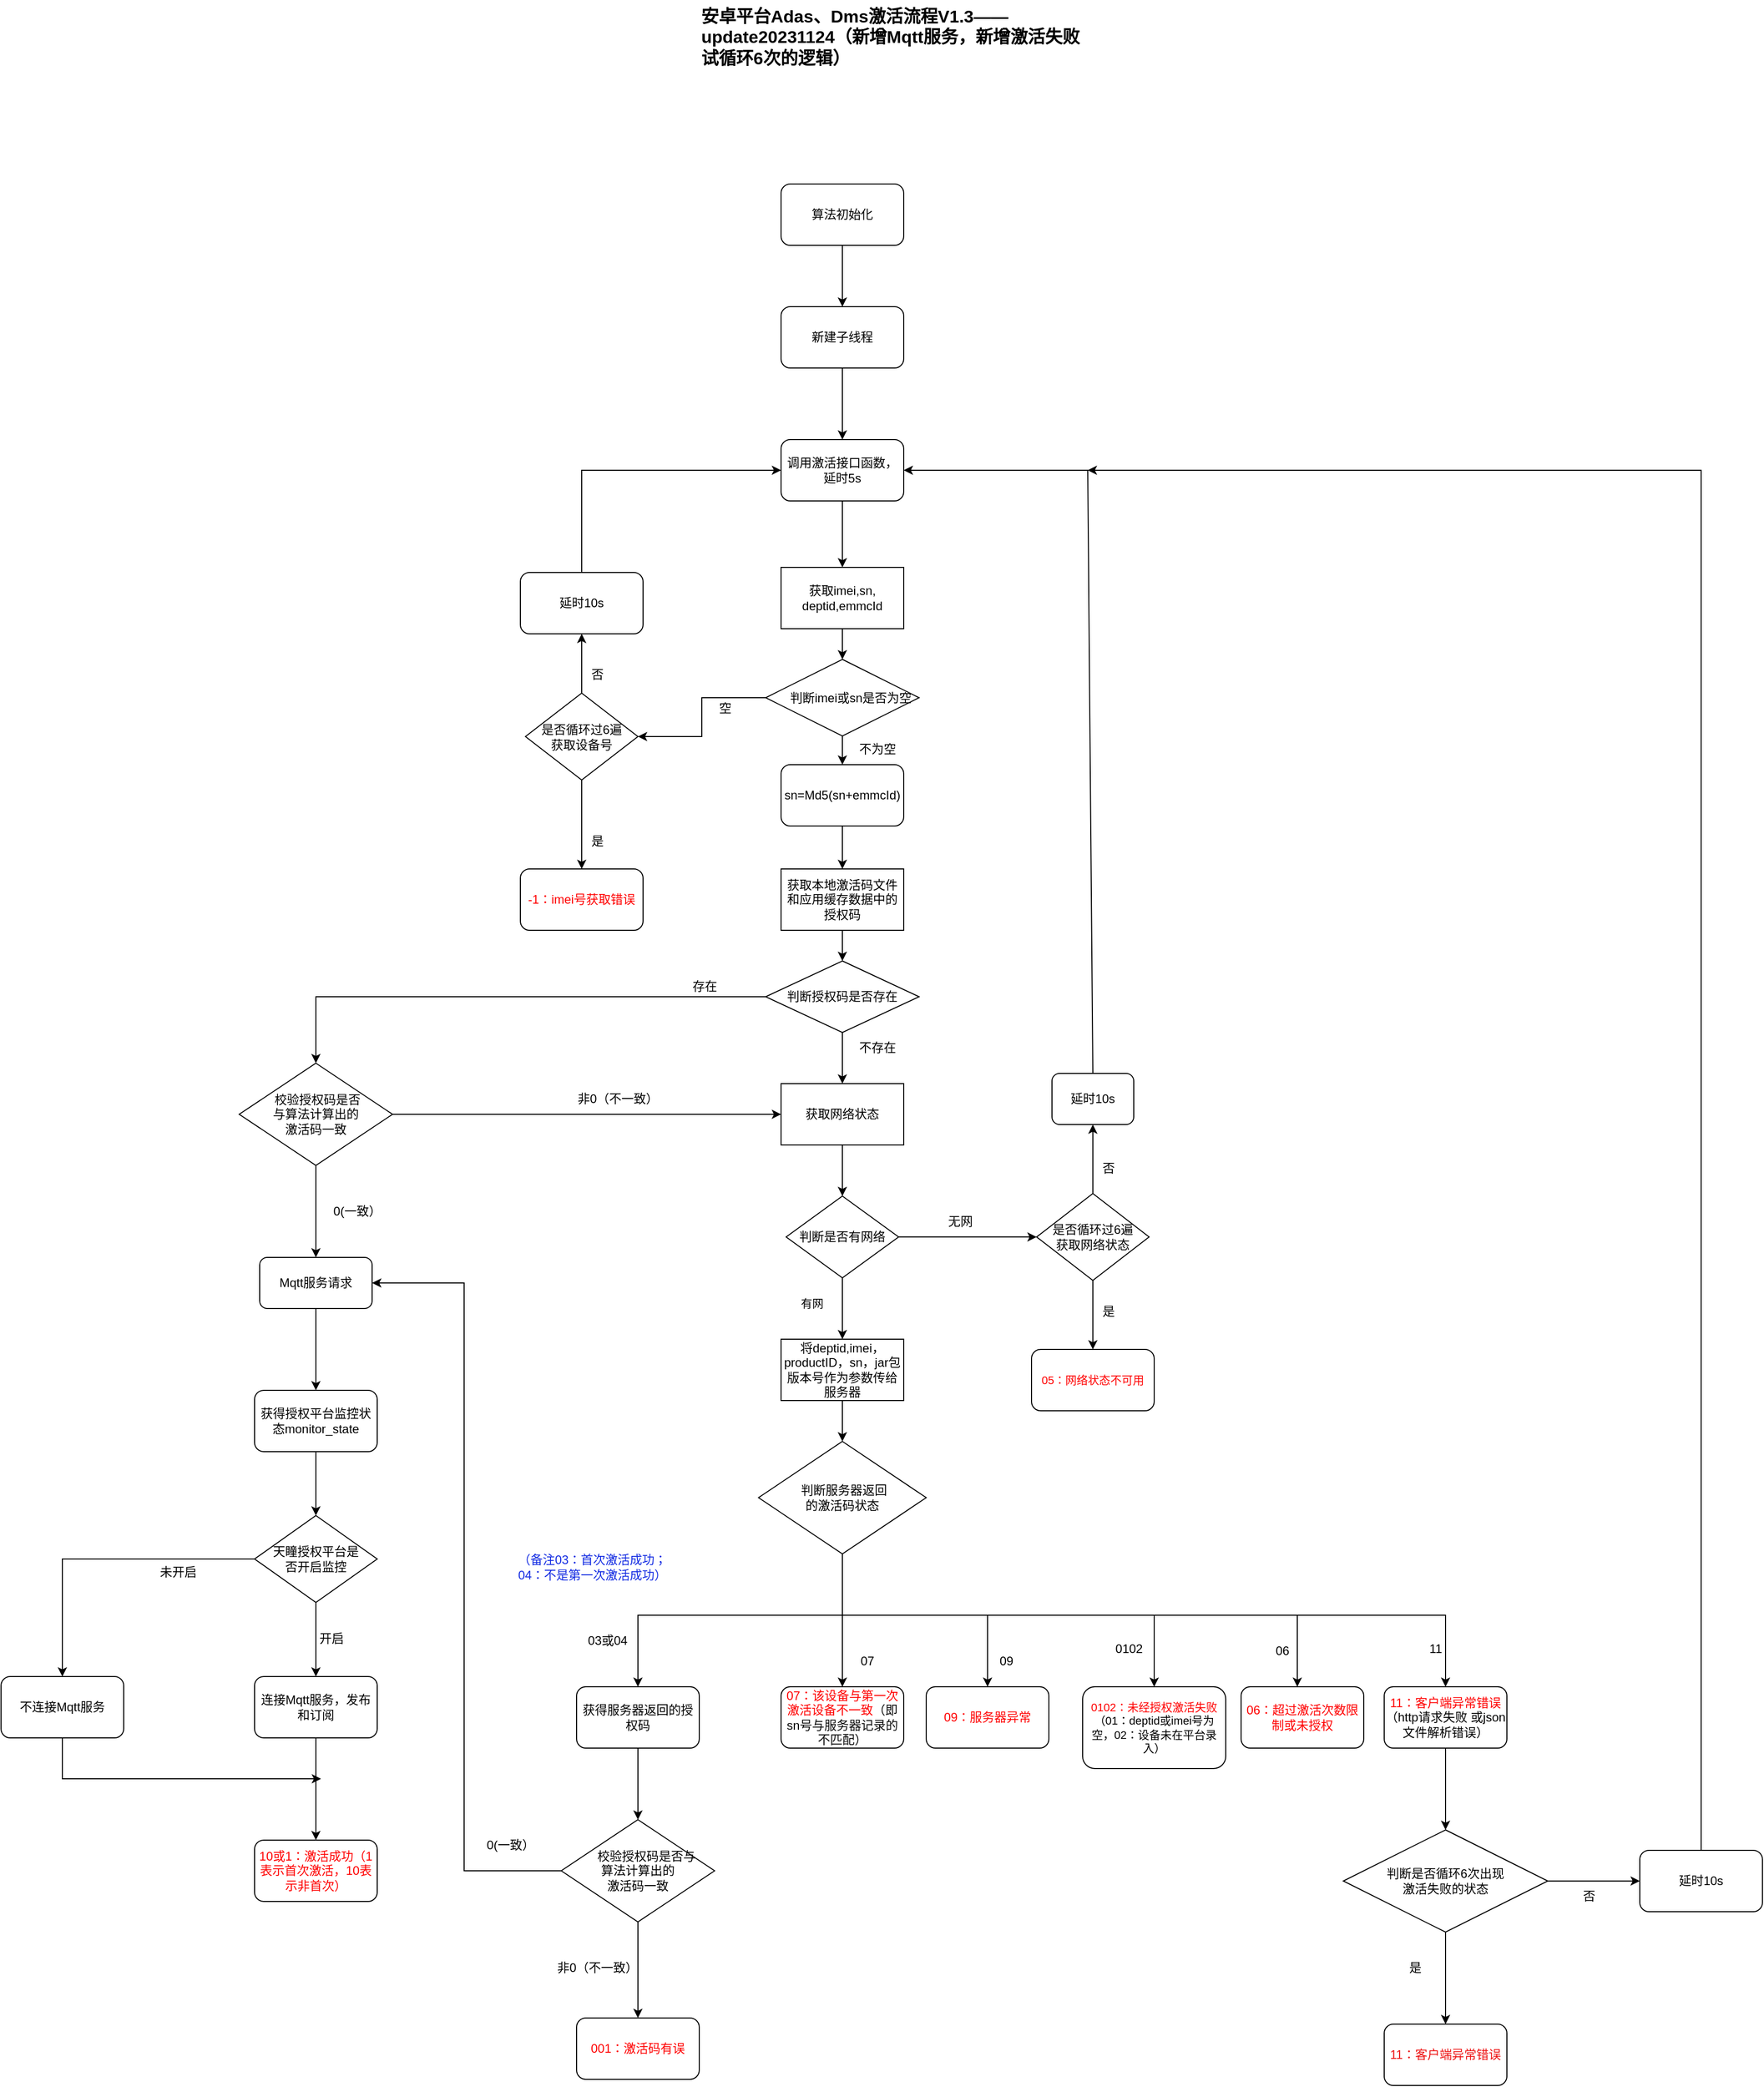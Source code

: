 <mxfile version="22.1.7" type="github">
  <diagram name="第 1 页" id="jKWR0iQv0Hz7fYCfQkj2">
    <mxGraphModel dx="2702" dy="2228" grid="1" gridSize="10" guides="1" tooltips="1" connect="1" arrows="1" fold="1" page="1" pageScale="1" pageWidth="827" pageHeight="1169" background="#ffffff" math="0" shadow="0">
      <root>
        <mxCell id="0" />
        <mxCell id="1" parent="0" />
        <mxCell id="wGg10luBGJyxKWRPRGvr-3" value="" style="edgeStyle=orthogonalEdgeStyle;rounded=0;orthogonalLoop=1;jettySize=auto;html=1;" parent="1" source="wGg10luBGJyxKWRPRGvr-4" target="wGg10luBGJyxKWRPRGvr-7" edge="1">
          <mxGeometry relative="1" as="geometry" />
        </mxCell>
        <mxCell id="wGg10luBGJyxKWRPRGvr-4" value="获取imei,sn,&lt;br style=&quot;border-color: var(--border-color);&quot;&gt;deptid,emmcId" style="rounded=0;whiteSpace=wrap;html=1;" parent="1" vertex="1">
          <mxGeometry x="350" y="335" width="120" height="60" as="geometry" />
        </mxCell>
        <mxCell id="wGg10luBGJyxKWRPRGvr-5" style="edgeStyle=orthogonalEdgeStyle;rounded=0;orthogonalLoop=1;jettySize=auto;html=1;entryX=1;entryY=0.5;entryDx=0;entryDy=0;" parent="1" source="wGg10luBGJyxKWRPRGvr-7" target="P6-0BE7b1fRVwCf1OCq0-2" edge="1">
          <mxGeometry relative="1" as="geometry" />
        </mxCell>
        <mxCell id="P6-0BE7b1fRVwCf1OCq0-13" value="" style="edgeStyle=orthogonalEdgeStyle;rounded=0;orthogonalLoop=1;jettySize=auto;html=1;" parent="1" source="wGg10luBGJyxKWRPRGvr-7" target="P6-0BE7b1fRVwCf1OCq0-12" edge="1">
          <mxGeometry relative="1" as="geometry" />
        </mxCell>
        <mxCell id="wGg10luBGJyxKWRPRGvr-7" value="&amp;nbsp; &amp;nbsp; &amp;nbsp;判断imei或sn是否为空" style="rhombus;whiteSpace=wrap;html=1;" parent="1" vertex="1">
          <mxGeometry x="335" y="425" width="150" height="75" as="geometry" />
        </mxCell>
        <mxCell id="wGg10luBGJyxKWRPRGvr-8" value="&lt;font color=&quot;#ff0000&quot;&gt;-1：imei号获取错误&lt;/font&gt;" style="rounded=1;whiteSpace=wrap;html=1;" parent="1" vertex="1">
          <mxGeometry x="95" y="630" width="120" height="60" as="geometry" />
        </mxCell>
        <mxCell id="wGg10luBGJyxKWRPRGvr-9" value="空" style="text;html=1;align=center;verticalAlign=middle;resizable=0;points=[];autosize=1;strokeColor=none;fillColor=none;" parent="1" vertex="1">
          <mxGeometry x="275" y="458" width="40" height="30" as="geometry" />
        </mxCell>
        <mxCell id="wGg10luBGJyxKWRPRGvr-10" value="" style="edgeStyle=orthogonalEdgeStyle;rounded=0;orthogonalLoop=1;jettySize=auto;html=1;fontColor=#000000;" parent="1" source="wGg10luBGJyxKWRPRGvr-11" target="wGg10luBGJyxKWRPRGvr-14" edge="1">
          <mxGeometry relative="1" as="geometry" />
        </mxCell>
        <mxCell id="wGg10luBGJyxKWRPRGvr-11" value="&lt;font color=&quot;#000000&quot;&gt;获取本地激活码文件和应用缓存数据中的授权码&lt;/font&gt;" style="rounded=0;whiteSpace=wrap;html=1;fontColor=#d51515;" parent="1" vertex="1">
          <mxGeometry x="350" y="630" width="120" height="60" as="geometry" />
        </mxCell>
        <mxCell id="wGg10luBGJyxKWRPRGvr-12" style="edgeStyle=orthogonalEdgeStyle;rounded=0;orthogonalLoop=1;jettySize=auto;html=1;fontColor=#000000;" parent="1" source="wGg10luBGJyxKWRPRGvr-14" target="wGg10luBGJyxKWRPRGvr-19" edge="1">
          <mxGeometry relative="1" as="geometry">
            <mxPoint x="190" y="820" as="targetPoint" />
          </mxGeometry>
        </mxCell>
        <mxCell id="wGg10luBGJyxKWRPRGvr-13" value="" style="edgeStyle=orthogonalEdgeStyle;rounded=0;orthogonalLoop=1;jettySize=auto;html=1;fontColor=#000000;" parent="1" source="wGg10luBGJyxKWRPRGvr-14" target="wGg10luBGJyxKWRPRGvr-27" edge="1">
          <mxGeometry relative="1" as="geometry" />
        </mxCell>
        <mxCell id="wGg10luBGJyxKWRPRGvr-14" value="判断授权码是否存在" style="rhombus;whiteSpace=wrap;html=1;fontColor=#000000;" parent="1" vertex="1">
          <mxGeometry x="335" y="720" width="150" height="70" as="geometry" />
        </mxCell>
        <mxCell id="wGg10luBGJyxKWRPRGvr-15" value="存在" style="text;html=1;align=center;verticalAlign=middle;resizable=0;points=[];autosize=1;strokeColor=none;fillColor=none;fontColor=#000000;" parent="1" vertex="1">
          <mxGeometry x="250" y="730" width="50" height="30" as="geometry" />
        </mxCell>
        <mxCell id="wGg10luBGJyxKWRPRGvr-16" value="&lt;font color=&quot;#ff0000&quot;&gt;10或1：激活成功（1表示首次激活，10表示非首次）&lt;/font&gt;" style="rounded=1;whiteSpace=wrap;html=1;fontColor=#000000;" parent="1" vertex="1">
          <mxGeometry x="-165" y="1580" width="120" height="60" as="geometry" />
        </mxCell>
        <mxCell id="wGg10luBGJyxKWRPRGvr-18" value="" style="edgeStyle=orthogonalEdgeStyle;rounded=0;orthogonalLoop=1;jettySize=auto;html=1;fontColor=#000000;" parent="1" source="wGg10luBGJyxKWRPRGvr-19" target="wGg10luBGJyxKWRPRGvr-27" edge="1">
          <mxGeometry relative="1" as="geometry" />
        </mxCell>
        <mxCell id="P6-0BE7b1fRVwCf1OCq0-17" value="" style="edgeStyle=orthogonalEdgeStyle;rounded=0;orthogonalLoop=1;jettySize=auto;html=1;" parent="1" source="wGg10luBGJyxKWRPRGvr-19" target="P6-0BE7b1fRVwCf1OCq0-16" edge="1">
          <mxGeometry relative="1" as="geometry" />
        </mxCell>
        <mxCell id="wGg10luBGJyxKWRPRGvr-19" value="&lt;span style=&quot;color: rgb(0, 0, 0);&quot;&gt;&amp;nbsp;校验授权码是否&lt;br&gt;与算法计算出的&lt;br&gt;激活码一致&lt;/span&gt;" style="rhombus;whiteSpace=wrap;html=1;fontColor=#FF0000;" parent="1" vertex="1">
          <mxGeometry x="-180" y="820" width="150" height="100" as="geometry" />
        </mxCell>
        <mxCell id="wGg10luBGJyxKWRPRGvr-20" value="&lt;font color=&quot;#000000&quot;&gt;0(一致）&lt;/font&gt;" style="text;html=1;align=center;verticalAlign=middle;resizable=0;points=[];autosize=1;strokeColor=none;fillColor=none;fontColor=#FF0000;" parent="1" vertex="1">
          <mxGeometry x="-100" y="950" width="70" height="30" as="geometry" />
        </mxCell>
        <mxCell id="wGg10luBGJyxKWRPRGvr-21" value="不存在" style="text;html=1;align=center;verticalAlign=middle;resizable=0;points=[];autosize=1;strokeColor=none;fillColor=none;fontColor=#000000;" parent="1" vertex="1">
          <mxGeometry x="414" y="790" width="60" height="30" as="geometry" />
        </mxCell>
        <mxCell id="wGg10luBGJyxKWRPRGvr-22" value="非0（不一致）" style="text;html=1;align=center;verticalAlign=middle;resizable=0;points=[];autosize=1;strokeColor=none;fillColor=none;fontColor=#000000;" parent="1" vertex="1">
          <mxGeometry x="140" y="840" width="100" height="30" as="geometry" />
        </mxCell>
        <mxCell id="wGg10luBGJyxKWRPRGvr-24" value="" style="edgeStyle=none;shape=connector;rounded=0;orthogonalLoop=1;jettySize=auto;html=1;labelBackgroundColor=default;strokeColor=default;fontFamily=Helvetica;fontSize=11;fontColor=#FF0000;endArrow=classic;" parent="1" source="wGg10luBGJyxKWRPRGvr-25" target="wGg10luBGJyxKWRPRGvr-38" edge="1">
          <mxGeometry relative="1" as="geometry" />
        </mxCell>
        <mxCell id="P6-0BE7b1fRVwCf1OCq0-64" value="" style="edgeStyle=orthogonalEdgeStyle;rounded=0;orthogonalLoop=1;jettySize=auto;html=1;" parent="1" source="wGg10luBGJyxKWRPRGvr-25" target="P6-0BE7b1fRVwCf1OCq0-31" edge="1">
          <mxGeometry relative="1" as="geometry" />
        </mxCell>
        <mxCell id="wGg10luBGJyxKWRPRGvr-25" value="判断是否有网络" style="rhombus;whiteSpace=wrap;html=1;fontColor=#000000;" parent="1" vertex="1">
          <mxGeometry x="355" y="950" width="110" height="80" as="geometry" />
        </mxCell>
        <mxCell id="wGg10luBGJyxKWRPRGvr-26" value="" style="edgeStyle=orthogonalEdgeStyle;rounded=0;orthogonalLoop=1;jettySize=auto;html=1;fontColor=#000000;" parent="1" source="wGg10luBGJyxKWRPRGvr-27" target="wGg10luBGJyxKWRPRGvr-25" edge="1">
          <mxGeometry relative="1" as="geometry" />
        </mxCell>
        <mxCell id="wGg10luBGJyxKWRPRGvr-27" value="获取网络状态" style="rounded=0;whiteSpace=wrap;html=1;fontColor=#000000;" parent="1" vertex="1">
          <mxGeometry x="350" y="840" width="120" height="60" as="geometry" />
        </mxCell>
        <mxCell id="wGg10luBGJyxKWRPRGvr-37" value="" style="edgeStyle=none;shape=connector;rounded=0;orthogonalLoop=1;jettySize=auto;html=1;labelBackgroundColor=default;strokeColor=default;fontFamily=Helvetica;fontSize=11;fontColor=#000000;endArrow=classic;" parent="1" source="wGg10luBGJyxKWRPRGvr-38" target="wGg10luBGJyxKWRPRGvr-41" edge="1">
          <mxGeometry relative="1" as="geometry" />
        </mxCell>
        <mxCell id="wGg10luBGJyxKWRPRGvr-38" value="将deptid,imei，productID，sn，jar包版本号作为参数传给服务器" style="whiteSpace=wrap;html=1;fontColor=#000000;" parent="1" vertex="1">
          <mxGeometry x="350" y="1090" width="120" height="60" as="geometry" />
        </mxCell>
        <mxCell id="wGg10luBGJyxKWRPRGvr-39" value="&lt;font color=&quot;#000000&quot;&gt;有网&lt;/font&gt;" style="text;html=1;align=center;verticalAlign=middle;resizable=0;points=[];autosize=1;strokeColor=none;fillColor=none;fontSize=11;fontFamily=Helvetica;fontColor=#FF0000;" parent="1" vertex="1">
          <mxGeometry x="355" y="1040" width="50" height="30" as="geometry" />
        </mxCell>
        <mxCell id="P6-0BE7b1fRVwCf1OCq0-55" value="" style="edgeStyle=orthogonalEdgeStyle;rounded=0;orthogonalLoop=1;jettySize=auto;html=1;entryX=0.5;entryY=0;entryDx=0;entryDy=0;" parent="1" source="wGg10luBGJyxKWRPRGvr-41" target="P6-0BE7b1fRVwCf1OCq0-53" edge="1">
          <mxGeometry relative="1" as="geometry">
            <mxPoint x="440" y="1380" as="targetPoint" />
          </mxGeometry>
        </mxCell>
        <mxCell id="wGg10luBGJyxKWRPRGvr-41" value="&lt;font style=&quot;font-size: 12px;&quot;&gt;&amp;nbsp;判断服务器返回&lt;br&gt;的激活码状态&lt;/font&gt;" style="rhombus;whiteSpace=wrap;html=1;fontColor=#000000;fontFamily=Helvetica;fontSize=11;" parent="1" vertex="1">
          <mxGeometry x="328" y="1190" width="164" height="110" as="geometry" />
        </mxCell>
        <mxCell id="wGg10luBGJyxKWRPRGvr-47" value="06：超过激活次数限制或未授权" style="rounded=1;whiteSpace=wrap;html=1;fontColor=#FF0000;" parent="1" vertex="1">
          <mxGeometry x="800" y="1430" width="120" height="60" as="geometry" />
        </mxCell>
        <mxCell id="wGg10luBGJyxKWRPRGvr-49" value="&lt;font color=&quot;#000000&quot;&gt;03或04&lt;/font&gt;" style="text;html=1;align=center;verticalAlign=middle;resizable=0;points=[];autosize=1;strokeColor=none;fillColor=none;fontColor=#FF0000;" parent="1" vertex="1">
          <mxGeometry x="150" y="1370" width="60" height="30" as="geometry" />
        </mxCell>
        <mxCell id="wGg10luBGJyxKWRPRGvr-50" value="06" style="text;html=1;align=center;verticalAlign=middle;resizable=0;points=[];autosize=1;strokeColor=none;fillColor=none;fontColor=#000000;" parent="1" vertex="1">
          <mxGeometry x="820" y="1380" width="40" height="30" as="geometry" />
        </mxCell>
        <mxCell id="wGg10luBGJyxKWRPRGvr-51" value="&lt;span style=&quot;color: rgb(255, 0, 0);&quot;&gt;09：服务器异常&lt;/span&gt;" style="rounded=1;whiteSpace=wrap;html=1;fontColor=#000000;" parent="1" vertex="1">
          <mxGeometry x="492" y="1430" width="120" height="60" as="geometry" />
        </mxCell>
        <mxCell id="wGg10luBGJyxKWRPRGvr-53" value="09" style="text;html=1;align=center;verticalAlign=middle;resizable=0;points=[];autosize=1;strokeColor=none;fillColor=none;fontColor=#000000;" parent="1" vertex="1">
          <mxGeometry x="550" y="1390" width="40" height="30" as="geometry" />
        </mxCell>
        <mxCell id="Y_pBhJn7m-qIPor5_tv0-7" value="" style="edgeStyle=orthogonalEdgeStyle;rounded=0;orthogonalLoop=1;jettySize=auto;html=1;" edge="1" parent="1" source="wGg10luBGJyxKWRPRGvr-54" target="P6-0BE7b1fRVwCf1OCq0-56">
          <mxGeometry relative="1" as="geometry" />
        </mxCell>
        <mxCell id="wGg10luBGJyxKWRPRGvr-54" value="&lt;span style=&quot;color: rgb(255, 0, 0);&quot;&gt;11：客户端异常错误&lt;/span&gt;（http请求失败 或json文件解析错误）" style="rounded=1;whiteSpace=wrap;html=1;fontColor=#000000;" parent="1" vertex="1">
          <mxGeometry x="940" y="1430" width="120" height="60" as="geometry" />
        </mxCell>
        <mxCell id="wGg10luBGJyxKWRPRGvr-56" value="11" style="text;html=1;align=center;verticalAlign=middle;resizable=0;points=[];autosize=1;strokeColor=none;fillColor=none;fontColor=#000000;" parent="1" vertex="1">
          <mxGeometry x="970" y="1378" width="40" height="30" as="geometry" />
        </mxCell>
        <mxCell id="P6-0BE7b1fRVwCf1OCq0-51" value="" style="edgeStyle=orthogonalEdgeStyle;rounded=0;orthogonalLoop=1;jettySize=auto;html=1;" parent="1" source="wGg10luBGJyxKWRPRGvr-59" target="wGg10luBGJyxKWRPRGvr-60" edge="1">
          <mxGeometry relative="1" as="geometry" />
        </mxCell>
        <mxCell id="wGg10luBGJyxKWRPRGvr-59" value="&lt;span style=&quot;color: rgb(0, 0, 0);&quot;&gt;&amp;nbsp; &amp;nbsp; &amp;nbsp;校验授权码是否与&lt;br&gt;&lt;/span&gt;&lt;font color=&quot;#000000&quot;&gt;算法计算出的&lt;/font&gt;&lt;br style=&quot;border-color: var(--border-color); color: rgb(0, 0, 0);&quot;&gt;&lt;span style=&quot;color: rgb(0, 0, 0);&quot;&gt;激活码一致&lt;/span&gt;" style="rhombus;whiteSpace=wrap;html=1;fontColor=#FF0000;" parent="1" vertex="1">
          <mxGeometry x="135" y="1560" width="150" height="100" as="geometry" />
        </mxCell>
        <mxCell id="wGg10luBGJyxKWRPRGvr-60" value="&lt;font color=&quot;#ff0000&quot;&gt;001：激活码有误&lt;/font&gt;" style="rounded=1;whiteSpace=wrap;html=1;fontColor=#000000;" parent="1" vertex="1">
          <mxGeometry x="150" y="1754" width="120" height="60" as="geometry" />
        </mxCell>
        <mxCell id="wGg10luBGJyxKWRPRGvr-64" value="不为空" style="text;html=1;align=center;verticalAlign=middle;resizable=0;points=[];autosize=1;strokeColor=none;fillColor=none;fontColor=#000000;" parent="1" vertex="1">
          <mxGeometry x="414" y="498" width="60" height="30" as="geometry" />
        </mxCell>
        <mxCell id="wGg10luBGJyxKWRPRGvr-68" value="&lt;font size=&quot;1&quot; style=&quot;&quot; color=&quot;#000000&quot;&gt;&lt;b style=&quot;font-size: 17px;&quot;&gt;安卓平台Adas、Dms激活流程V1.3——update20231124（新增Mqtt服务，新增激活失败试循环6次的逻辑）&lt;/b&gt;&lt;/font&gt;" style="text;whiteSpace=wrap;html=1;fontColor=#FF0000;" parent="1" vertex="1">
          <mxGeometry x="270" y="-220" width="375" height="40" as="geometry" />
        </mxCell>
        <mxCell id="wGg10luBGJyxKWRPRGvr-71" value="&lt;font color=&quot;#ffd966&quot;&gt;&lt;br&gt;&lt;/font&gt;" style="text;html=1;align=center;verticalAlign=middle;resizable=0;points=[];autosize=1;strokeColor=none;fillColor=none;" parent="1" vertex="1">
          <mxGeometry x="625" y="395" width="20" height="30" as="geometry" />
        </mxCell>
        <mxCell id="P6-0BE7b1fRVwCf1OCq0-1" value="延时10s" style="rounded=1;whiteSpace=wrap;html=1;" parent="1" vertex="1">
          <mxGeometry x="95" y="340" width="120" height="60" as="geometry" />
        </mxCell>
        <mxCell id="P6-0BE7b1fRVwCf1OCq0-3" value="" style="edgeStyle=orthogonalEdgeStyle;rounded=0;orthogonalLoop=1;jettySize=auto;html=1;" parent="1" source="P6-0BE7b1fRVwCf1OCq0-2" target="wGg10luBGJyxKWRPRGvr-8" edge="1">
          <mxGeometry relative="1" as="geometry" />
        </mxCell>
        <mxCell id="P6-0BE7b1fRVwCf1OCq0-5" value="" style="edgeStyle=orthogonalEdgeStyle;rounded=0;orthogonalLoop=1;jettySize=auto;html=1;" parent="1" source="P6-0BE7b1fRVwCf1OCq0-2" target="P6-0BE7b1fRVwCf1OCq0-1" edge="1">
          <mxGeometry relative="1" as="geometry" />
        </mxCell>
        <mxCell id="P6-0BE7b1fRVwCf1OCq0-2" value="是否循环过6遍&lt;br&gt;获取设备号" style="rhombus;whiteSpace=wrap;html=1;" parent="1" vertex="1">
          <mxGeometry x="100" y="458" width="110" height="85" as="geometry" />
        </mxCell>
        <mxCell id="P6-0BE7b1fRVwCf1OCq0-4" value="是" style="text;html=1;align=center;verticalAlign=middle;resizable=0;points=[];autosize=1;strokeColor=none;fillColor=none;" parent="1" vertex="1">
          <mxGeometry x="150" y="588" width="40" height="30" as="geometry" />
        </mxCell>
        <mxCell id="P6-0BE7b1fRVwCf1OCq0-6" value="否" style="text;html=1;align=center;verticalAlign=middle;resizable=0;points=[];autosize=1;strokeColor=none;fillColor=none;" parent="1" vertex="1">
          <mxGeometry x="150" y="425" width="40" height="30" as="geometry" />
        </mxCell>
        <mxCell id="P6-0BE7b1fRVwCf1OCq0-11" value="" style="endArrow=classic;html=1;rounded=0;exitX=0.5;exitY=0;exitDx=0;exitDy=0;entryX=0;entryY=0.5;entryDx=0;entryDy=0;" parent="1" source="P6-0BE7b1fRVwCf1OCq0-1" target="Y_pBhJn7m-qIPor5_tv0-1" edge="1">
          <mxGeometry width="50" height="50" relative="1" as="geometry">
            <mxPoint x="330" y="580" as="sourcePoint" />
            <mxPoint x="380" y="530" as="targetPoint" />
            <Array as="points">
              <mxPoint x="155" y="240" />
            </Array>
          </mxGeometry>
        </mxCell>
        <mxCell id="P6-0BE7b1fRVwCf1OCq0-15" value="" style="edgeStyle=orthogonalEdgeStyle;rounded=0;orthogonalLoop=1;jettySize=auto;html=1;" parent="1" source="P6-0BE7b1fRVwCf1OCq0-12" target="wGg10luBGJyxKWRPRGvr-11" edge="1">
          <mxGeometry relative="1" as="geometry" />
        </mxCell>
        <mxCell id="P6-0BE7b1fRVwCf1OCq0-12" value="sn=Md5(sn+emmcId)" style="rounded=1;whiteSpace=wrap;html=1;" parent="1" vertex="1">
          <mxGeometry x="350" y="528" width="120" height="60" as="geometry" />
        </mxCell>
        <mxCell id="P6-0BE7b1fRVwCf1OCq0-41" value="" style="edgeStyle=orthogonalEdgeStyle;rounded=0;orthogonalLoop=1;jettySize=auto;html=1;" parent="1" source="P6-0BE7b1fRVwCf1OCq0-16" target="P6-0BE7b1fRVwCf1OCq0-27" edge="1">
          <mxGeometry relative="1" as="geometry" />
        </mxCell>
        <mxCell id="P6-0BE7b1fRVwCf1OCq0-16" value="Mqtt服务请求" style="rounded=1;whiteSpace=wrap;html=1;" parent="1" vertex="1">
          <mxGeometry x="-160" y="1010" width="110" height="50" as="geometry" />
        </mxCell>
        <mxCell id="P6-0BE7b1fRVwCf1OCq0-42" value="" style="edgeStyle=orthogonalEdgeStyle;rounded=0;orthogonalLoop=1;jettySize=auto;html=1;" parent="1" source="P6-0BE7b1fRVwCf1OCq0-27" target="P6-0BE7b1fRVwCf1OCq0-28" edge="1">
          <mxGeometry relative="1" as="geometry" />
        </mxCell>
        <mxCell id="P6-0BE7b1fRVwCf1OCq0-27" value="获得授权平台监控状态monitor_state" style="rounded=1;whiteSpace=wrap;html=1;" parent="1" vertex="1">
          <mxGeometry x="-165" y="1140" width="120" height="60" as="geometry" />
        </mxCell>
        <mxCell id="P6-0BE7b1fRVwCf1OCq0-43" value="" style="edgeStyle=orthogonalEdgeStyle;rounded=0;orthogonalLoop=1;jettySize=auto;html=1;" parent="1" source="P6-0BE7b1fRVwCf1OCq0-28" target="P6-0BE7b1fRVwCf1OCq0-29" edge="1">
          <mxGeometry relative="1" as="geometry" />
        </mxCell>
        <mxCell id="P6-0BE7b1fRVwCf1OCq0-28" value="天瞳授权平台是&lt;br&gt;否开启监控" style="rhombus;whiteSpace=wrap;html=1;" parent="1" vertex="1">
          <mxGeometry x="-165" y="1262.5" width="120" height="85" as="geometry" />
        </mxCell>
        <mxCell id="P6-0BE7b1fRVwCf1OCq0-44" value="" style="edgeStyle=orthogonalEdgeStyle;rounded=0;orthogonalLoop=1;jettySize=auto;html=1;" parent="1" source="P6-0BE7b1fRVwCf1OCq0-29" target="wGg10luBGJyxKWRPRGvr-16" edge="1">
          <mxGeometry relative="1" as="geometry" />
        </mxCell>
        <mxCell id="P6-0BE7b1fRVwCf1OCq0-29" value="连接Mqtt服务，发布和订阅" style="rounded=1;whiteSpace=wrap;html=1;" parent="1" vertex="1">
          <mxGeometry x="-165" y="1420" width="120" height="60" as="geometry" />
        </mxCell>
        <mxCell id="P6-0BE7b1fRVwCf1OCq0-30" value="不连接Mqtt服务" style="rounded=1;whiteSpace=wrap;html=1;" parent="1" vertex="1">
          <mxGeometry x="-413" y="1420" width="120" height="60" as="geometry" />
        </mxCell>
        <mxCell id="P6-0BE7b1fRVwCf1OCq0-65" value="" style="edgeStyle=orthogonalEdgeStyle;rounded=0;orthogonalLoop=1;jettySize=auto;html=1;" parent="1" source="P6-0BE7b1fRVwCf1OCq0-31" target="P6-0BE7b1fRVwCf1OCq0-33" edge="1">
          <mxGeometry relative="1" as="geometry" />
        </mxCell>
        <mxCell id="P6-0BE7b1fRVwCf1OCq0-67" value="" style="edgeStyle=orthogonalEdgeStyle;rounded=0;orthogonalLoop=1;jettySize=auto;html=1;" parent="1" source="P6-0BE7b1fRVwCf1OCq0-31" target="P6-0BE7b1fRVwCf1OCq0-32" edge="1">
          <mxGeometry relative="1" as="geometry" />
        </mxCell>
        <mxCell id="P6-0BE7b1fRVwCf1OCq0-31" value="是否循环过6遍&lt;br&gt;获取网络状态" style="rhombus;whiteSpace=wrap;html=1;" parent="1" vertex="1">
          <mxGeometry x="600" y="947.5" width="110" height="85" as="geometry" />
        </mxCell>
        <mxCell id="P6-0BE7b1fRVwCf1OCq0-32" value="延时10s" style="rounded=1;whiteSpace=wrap;html=1;" parent="1" vertex="1">
          <mxGeometry x="615" y="830" width="80" height="50" as="geometry" />
        </mxCell>
        <mxCell id="P6-0BE7b1fRVwCf1OCq0-33" value="&lt;font color=&quot;#ff0000&quot;&gt;05：网络状态不可用&lt;/font&gt;" style="rounded=1;whiteSpace=wrap;html=1;fontFamily=Helvetica;fontSize=11;fontColor=#000000;" parent="1" vertex="1">
          <mxGeometry x="595" y="1100" width="120" height="60" as="geometry" />
        </mxCell>
        <mxCell id="P6-0BE7b1fRVwCf1OCq0-49" value="" style="edgeStyle=orthogonalEdgeStyle;rounded=0;orthogonalLoop=1;jettySize=auto;html=1;" parent="1" source="P6-0BE7b1fRVwCf1OCq0-35" target="wGg10luBGJyxKWRPRGvr-59" edge="1">
          <mxGeometry relative="1" as="geometry" />
        </mxCell>
        <mxCell id="P6-0BE7b1fRVwCf1OCq0-35" value="&lt;font color=&quot;#000000&quot;&gt;获得服务器返回的授权码&lt;/font&gt;" style="rounded=1;whiteSpace=wrap;html=1;fontColor=#FF0000;" parent="1" vertex="1">
          <mxGeometry x="150" y="1430" width="120" height="60" as="geometry" />
        </mxCell>
        <mxCell id="P6-0BE7b1fRVwCf1OCq0-37" value="" style="endArrow=classic;html=1;rounded=0;entryX=0.5;entryY=0;entryDx=0;entryDy=0;" parent="1" target="P6-0BE7b1fRVwCf1OCq0-35" edge="1">
          <mxGeometry width="50" height="50" relative="1" as="geometry">
            <mxPoint x="410" y="1360" as="sourcePoint" />
            <mxPoint x="370" y="1320" as="targetPoint" />
            <Array as="points">
              <mxPoint x="210" y="1360" />
            </Array>
          </mxGeometry>
        </mxCell>
        <mxCell id="P6-0BE7b1fRVwCf1OCq0-38" value="" style="endArrow=classic;html=1;rounded=0;exitX=0;exitY=0.5;exitDx=0;exitDy=0;entryX=1;entryY=0.5;entryDx=0;entryDy=0;" parent="1" source="wGg10luBGJyxKWRPRGvr-59" target="P6-0BE7b1fRVwCf1OCq0-16" edge="1">
          <mxGeometry width="50" height="50" relative="1" as="geometry">
            <mxPoint x="260" y="1500" as="sourcePoint" />
            <mxPoint x="310" y="1450" as="targetPoint" />
            <Array as="points">
              <mxPoint x="40" y="1610" />
              <mxPoint x="40" y="1035" />
            </Array>
          </mxGeometry>
        </mxCell>
        <mxCell id="P6-0BE7b1fRVwCf1OCq0-39" value="&lt;font color=&quot;#000000&quot;&gt;0(一致）&lt;/font&gt;" style="text;html=1;align=center;verticalAlign=middle;resizable=0;points=[];autosize=1;strokeColor=none;fillColor=none;fontColor=#FF0000;" parent="1" vertex="1">
          <mxGeometry x="50" y="1570" width="70" height="30" as="geometry" />
        </mxCell>
        <mxCell id="P6-0BE7b1fRVwCf1OCq0-40" value="&lt;font color=&quot;#122be2&quot;&gt;（备注03：首次激活成功；&lt;br&gt;04：不是第一次激活成功）&lt;/font&gt;" style="text;html=1;align=center;verticalAlign=middle;resizable=0;points=[];autosize=1;strokeColor=none;fillColor=none;" parent="1" vertex="1">
          <mxGeometry x="80" y="1293" width="170" height="40" as="geometry" />
        </mxCell>
        <mxCell id="P6-0BE7b1fRVwCf1OCq0-45" value="开启" style="text;html=1;align=center;verticalAlign=middle;resizable=0;points=[];autosize=1;strokeColor=none;fillColor=none;" parent="1" vertex="1">
          <mxGeometry x="-115" y="1368" width="50" height="30" as="geometry" />
        </mxCell>
        <mxCell id="P6-0BE7b1fRVwCf1OCq0-46" value="" style="endArrow=classic;html=1;rounded=0;exitX=0;exitY=0.5;exitDx=0;exitDy=0;entryX=0.5;entryY=0;entryDx=0;entryDy=0;" parent="1" source="P6-0BE7b1fRVwCf1OCq0-28" target="P6-0BE7b1fRVwCf1OCq0-30" edge="1">
          <mxGeometry width="50" height="50" relative="1" as="geometry">
            <mxPoint x="-90" y="1490" as="sourcePoint" />
            <mxPoint x="-40" y="1440" as="targetPoint" />
            <Array as="points">
              <mxPoint x="-353" y="1305" />
            </Array>
          </mxGeometry>
        </mxCell>
        <mxCell id="P6-0BE7b1fRVwCf1OCq0-47" value="未开启" style="text;html=1;align=center;verticalAlign=middle;resizable=0;points=[];autosize=1;strokeColor=none;fillColor=none;" parent="1" vertex="1">
          <mxGeometry x="-270" y="1303" width="60" height="30" as="geometry" />
        </mxCell>
        <mxCell id="P6-0BE7b1fRVwCf1OCq0-48" value="" style="endArrow=classic;html=1;rounded=0;exitX=0.5;exitY=1;exitDx=0;exitDy=0;" parent="1" source="P6-0BE7b1fRVwCf1OCq0-30" edge="1">
          <mxGeometry width="50" height="50" relative="1" as="geometry">
            <mxPoint x="-90" y="1490" as="sourcePoint" />
            <mxPoint x="-100" y="1520" as="targetPoint" />
            <Array as="points">
              <mxPoint x="-353" y="1520" />
            </Array>
          </mxGeometry>
        </mxCell>
        <mxCell id="P6-0BE7b1fRVwCf1OCq0-50" value="非0（不一致）" style="text;html=1;align=center;verticalAlign=middle;resizable=0;points=[];autosize=1;strokeColor=none;fillColor=none;fontColor=#000000;" parent="1" vertex="1">
          <mxGeometry x="120" y="1690" width="100" height="30" as="geometry" />
        </mxCell>
        <mxCell id="P6-0BE7b1fRVwCf1OCq0-53" value="07：该设备与第一次激活设备不一致&lt;font color=&quot;#080808&quot;&gt;（即sn号与服务器记录的不匹配）&lt;/font&gt;" style="rounded=1;whiteSpace=wrap;html=1;fontColor=#FF0000;" parent="1" vertex="1">
          <mxGeometry x="350" y="1430" width="120" height="60" as="geometry" />
        </mxCell>
        <mxCell id="P6-0BE7b1fRVwCf1OCq0-54" value="&lt;font color=&quot;#ff0000&quot;&gt;0102：未经授权激活失败&lt;/font&gt;（01：deptid或imei号为空，02：设备未在平台录入）" style="rounded=1;whiteSpace=wrap;html=1;fontFamily=Helvetica;fontSize=11;fontColor=#000000;" parent="1" vertex="1">
          <mxGeometry x="645" y="1430" width="140" height="80" as="geometry" />
        </mxCell>
        <mxCell id="P6-0BE7b1fRVwCf1OCq0-77" value="" style="edgeStyle=orthogonalEdgeStyle;rounded=0;orthogonalLoop=1;jettySize=auto;html=1;" parent="1" source="P6-0BE7b1fRVwCf1OCq0-56" target="P6-0BE7b1fRVwCf1OCq0-76" edge="1">
          <mxGeometry relative="1" as="geometry" />
        </mxCell>
        <mxCell id="P6-0BE7b1fRVwCf1OCq0-80" value="" style="edgeStyle=orthogonalEdgeStyle;rounded=0;orthogonalLoop=1;jettySize=auto;html=1;" parent="1" source="P6-0BE7b1fRVwCf1OCq0-56" target="P6-0BE7b1fRVwCf1OCq0-79" edge="1">
          <mxGeometry relative="1" as="geometry" />
        </mxCell>
        <mxCell id="P6-0BE7b1fRVwCf1OCq0-56" value="判断是否循环6次出现&lt;br&gt;激活失败的状态" style="rhombus;whiteSpace=wrap;html=1;" parent="1" vertex="1">
          <mxGeometry x="900" y="1570" width="200" height="100" as="geometry" />
        </mxCell>
        <mxCell id="P6-0BE7b1fRVwCf1OCq0-58" value="" style="endArrow=classic;html=1;rounded=0;entryX=0.5;entryY=0;entryDx=0;entryDy=0;" parent="1" target="wGg10luBGJyxKWRPRGvr-51" edge="1">
          <mxGeometry width="50" height="50" relative="1" as="geometry">
            <mxPoint x="410" y="1360" as="sourcePoint" />
            <mxPoint x="600" y="1390" as="targetPoint" />
            <Array as="points">
              <mxPoint x="552" y="1360" />
            </Array>
          </mxGeometry>
        </mxCell>
        <mxCell id="P6-0BE7b1fRVwCf1OCq0-59" value="07" style="text;html=1;align=center;verticalAlign=middle;resizable=0;points=[];autosize=1;strokeColor=none;fillColor=none;" parent="1" vertex="1">
          <mxGeometry x="414" y="1390" width="40" height="30" as="geometry" />
        </mxCell>
        <mxCell id="P6-0BE7b1fRVwCf1OCq0-60" value="" style="endArrow=classic;html=1;rounded=0;entryX=0.5;entryY=0;entryDx=0;entryDy=0;" parent="1" target="P6-0BE7b1fRVwCf1OCq0-54" edge="1">
          <mxGeometry width="50" height="50" relative="1" as="geometry">
            <mxPoint x="550" y="1360" as="sourcePoint" />
            <mxPoint x="600" y="1390" as="targetPoint" />
            <Array as="points">
              <mxPoint x="715" y="1360" />
            </Array>
          </mxGeometry>
        </mxCell>
        <mxCell id="P6-0BE7b1fRVwCf1OCq0-61" value="0102" style="text;html=1;align=center;verticalAlign=middle;resizable=0;points=[];autosize=1;strokeColor=none;fillColor=none;" parent="1" vertex="1">
          <mxGeometry x="665" y="1378" width="50" height="30" as="geometry" />
        </mxCell>
        <mxCell id="P6-0BE7b1fRVwCf1OCq0-62" value="" style="endArrow=classic;html=1;rounded=0;entryX=0.5;entryY=0;entryDx=0;entryDy=0;" parent="1" edge="1">
          <mxGeometry width="50" height="50" relative="1" as="geometry">
            <mxPoint x="715" y="1360" as="sourcePoint" />
            <mxPoint x="855" y="1430" as="targetPoint" />
            <Array as="points">
              <mxPoint x="855" y="1360" />
            </Array>
          </mxGeometry>
        </mxCell>
        <mxCell id="P6-0BE7b1fRVwCf1OCq0-63" value="" style="endArrow=classic;html=1;rounded=0;entryX=0.5;entryY=0;entryDx=0;entryDy=0;" parent="1" target="wGg10luBGJyxKWRPRGvr-54" edge="1">
          <mxGeometry width="50" height="50" relative="1" as="geometry">
            <mxPoint x="850" y="1360" as="sourcePoint" />
            <mxPoint x="600" y="1390" as="targetPoint" />
            <Array as="points">
              <mxPoint x="1000" y="1360" />
            </Array>
          </mxGeometry>
        </mxCell>
        <mxCell id="P6-0BE7b1fRVwCf1OCq0-66" value="是" style="text;html=1;align=center;verticalAlign=middle;resizable=0;points=[];autosize=1;strokeColor=none;fillColor=none;" parent="1" vertex="1">
          <mxGeometry x="650" y="1048" width="40" height="30" as="geometry" />
        </mxCell>
        <mxCell id="P6-0BE7b1fRVwCf1OCq0-68" value="否" style="text;html=1;align=center;verticalAlign=middle;resizable=0;points=[];autosize=1;strokeColor=none;fillColor=none;" parent="1" vertex="1">
          <mxGeometry x="650" y="908" width="40" height="30" as="geometry" />
        </mxCell>
        <mxCell id="P6-0BE7b1fRVwCf1OCq0-69" value="" style="endArrow=classic;html=1;rounded=0;exitX=0.5;exitY=0;exitDx=0;exitDy=0;entryX=1;entryY=0.5;entryDx=0;entryDy=0;" parent="1" source="P6-0BE7b1fRVwCf1OCq0-32" target="Y_pBhJn7m-qIPor5_tv0-1" edge="1">
          <mxGeometry width="50" height="50" relative="1" as="geometry">
            <mxPoint x="550" y="660" as="sourcePoint" />
            <mxPoint x="600" y="610" as="targetPoint" />
            <Array as="points">
              <mxPoint x="650" y="240" />
            </Array>
          </mxGeometry>
        </mxCell>
        <mxCell id="P6-0BE7b1fRVwCf1OCq0-76" value="&lt;font color=&quot;#ed1212&quot;&gt;11：客户端异常错误&lt;/font&gt;" style="rounded=1;whiteSpace=wrap;html=1;" parent="1" vertex="1">
          <mxGeometry x="940" y="1760" width="120" height="60" as="geometry" />
        </mxCell>
        <mxCell id="P6-0BE7b1fRVwCf1OCq0-78" value="是" style="text;html=1;align=center;verticalAlign=middle;resizable=0;points=[];autosize=1;strokeColor=none;fillColor=none;" parent="1" vertex="1">
          <mxGeometry x="950" y="1690" width="40" height="30" as="geometry" />
        </mxCell>
        <mxCell id="P6-0BE7b1fRVwCf1OCq0-79" value="延时10s" style="rounded=1;whiteSpace=wrap;html=1;" parent="1" vertex="1">
          <mxGeometry x="1190" y="1590" width="120" height="60" as="geometry" />
        </mxCell>
        <mxCell id="P6-0BE7b1fRVwCf1OCq0-81" value="" style="endArrow=classic;html=1;rounded=0;exitX=0.5;exitY=0;exitDx=0;exitDy=0;" parent="1" source="P6-0BE7b1fRVwCf1OCq0-79" edge="1">
          <mxGeometry width="50" height="50" relative="1" as="geometry">
            <mxPoint x="1150" y="1754" as="sourcePoint" />
            <mxPoint x="650" y="240" as="targetPoint" />
            <Array as="points">
              <mxPoint x="1250" y="240" />
            </Array>
          </mxGeometry>
        </mxCell>
        <mxCell id="P6-0BE7b1fRVwCf1OCq0-82" value="无网" style="text;html=1;align=center;verticalAlign=middle;resizable=0;points=[];autosize=1;strokeColor=none;fillColor=none;" parent="1" vertex="1">
          <mxGeometry x="500" y="960" width="50" height="30" as="geometry" />
        </mxCell>
        <mxCell id="Y_pBhJn7m-qIPor5_tv0-4" value="" style="edgeStyle=orthogonalEdgeStyle;rounded=0;orthogonalLoop=1;jettySize=auto;html=1;" edge="1" parent="1" source="Y_pBhJn7m-qIPor5_tv0-1" target="wGg10luBGJyxKWRPRGvr-4">
          <mxGeometry relative="1" as="geometry" />
        </mxCell>
        <mxCell id="Y_pBhJn7m-qIPor5_tv0-1" value="调用激活接口函数，延时5s" style="rounded=1;whiteSpace=wrap;html=1;" vertex="1" parent="1">
          <mxGeometry x="350" y="210" width="120" height="60" as="geometry" />
        </mxCell>
        <mxCell id="Y_pBhJn7m-qIPor5_tv0-5" value="" style="edgeStyle=orthogonalEdgeStyle;rounded=0;orthogonalLoop=1;jettySize=auto;html=1;" edge="1" parent="1" source="Y_pBhJn7m-qIPor5_tv0-2" target="Y_pBhJn7m-qIPor5_tv0-1">
          <mxGeometry relative="1" as="geometry" />
        </mxCell>
        <mxCell id="Y_pBhJn7m-qIPor5_tv0-2" value="新建子线程" style="rounded=1;whiteSpace=wrap;html=1;" vertex="1" parent="1">
          <mxGeometry x="350" y="80" width="120" height="60" as="geometry" />
        </mxCell>
        <mxCell id="Y_pBhJn7m-qIPor5_tv0-6" value="否" style="text;html=1;align=center;verticalAlign=middle;resizable=0;points=[];autosize=1;strokeColor=none;fillColor=none;" vertex="1" parent="1">
          <mxGeometry x="1120" y="1620" width="40" height="30" as="geometry" />
        </mxCell>
        <mxCell id="Y_pBhJn7m-qIPor5_tv0-10" value="" style="edgeStyle=orthogonalEdgeStyle;rounded=0;orthogonalLoop=1;jettySize=auto;html=1;" edge="1" parent="1" source="Y_pBhJn7m-qIPor5_tv0-8" target="Y_pBhJn7m-qIPor5_tv0-2">
          <mxGeometry relative="1" as="geometry" />
        </mxCell>
        <mxCell id="Y_pBhJn7m-qIPor5_tv0-8" value="算法初始化" style="rounded=1;whiteSpace=wrap;html=1;" vertex="1" parent="1">
          <mxGeometry x="350" y="-40" width="120" height="60" as="geometry" />
        </mxCell>
      </root>
    </mxGraphModel>
  </diagram>
</mxfile>
